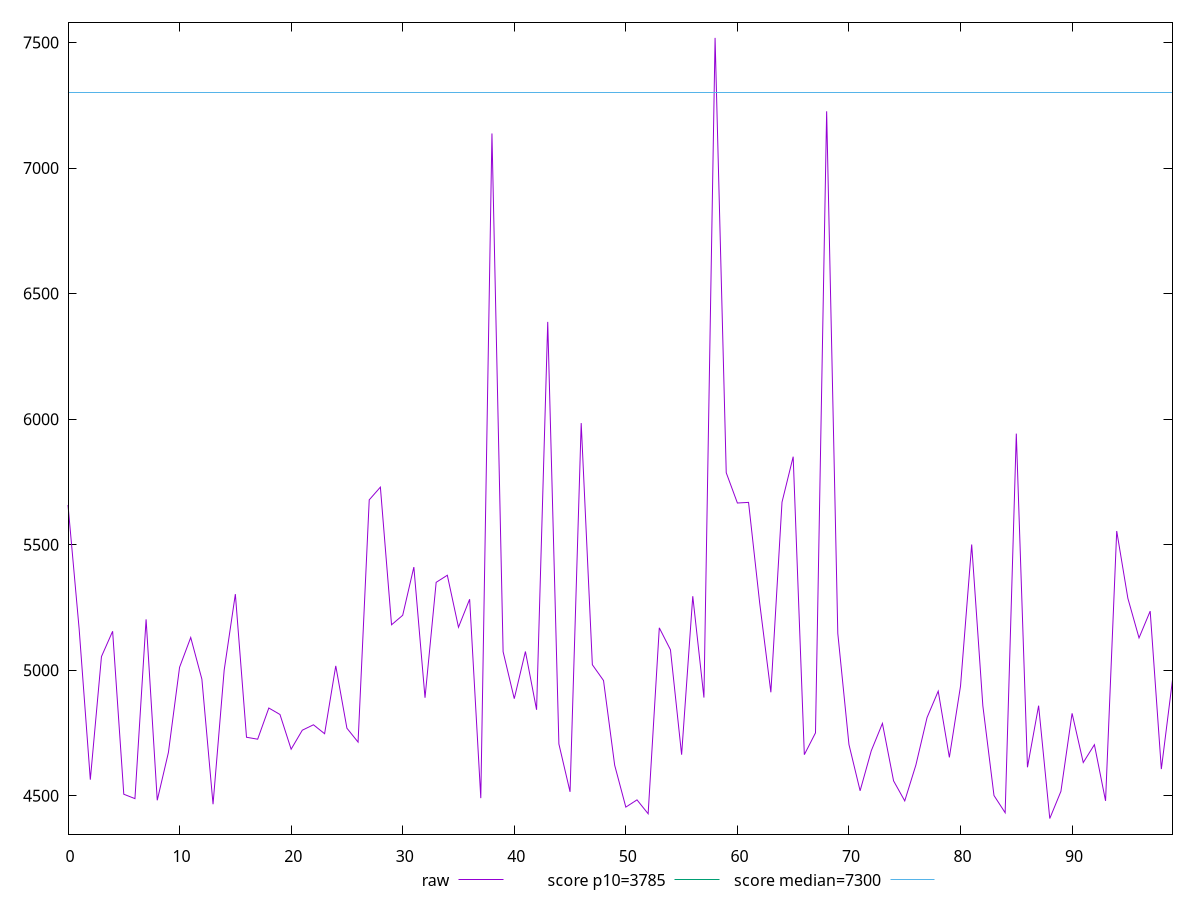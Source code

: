 reset

$raw <<EOF
0 5658.189
1 5163.762
2 4564.102000000001
3 5054.379
4 5155.165
5 4506.0914999999995
6 4488.592
7 5202.545
8 4482.0175
9 4672.557999999999
10 5011.595
11 5130.383999999999
12 4964.3505000000005
13 4466.361999999999
14 5000.743
15 5303.1035
16 4733.0195
17 4725.282500000001
18 4849.471
19 4823.637499999999
20 4685.4255
21 4761.067
22 4782.671
23 4747.0830000000005
24 5017.3544999999995
25 4768.985000000001
26 4713.7029999999995
27 5678.549
28 5729.233
29 5180.995999999999
30 5218.8125
31 5410.796999999999
32 4890.438
33 5350.1709999999985
34 5378.2705000000005
35 5171.106
36 5282.6845
37 4490.475
38 7137.6855
39 5073.7445
40 4886.657
41 5074.562
42 4842.458999999999
43 6387.279500000001
44 4706.252
45 4515.651
46 5984.208999999999
47 5021.839
48 4958.9975
49 4621.657999999999
50 4454.8145
51 4483.629999999999
52 4428.346
53 5168.8305
54 5081.446
55 4663.4595
56 5294.737500000001
57 4890.993
58 7518.386
59 5786.553
60 5665.974
61 5668.433500000001
62 5266.923
63 4912.063
64 5669.556
65 5850.487000000001
66 4663.65
67 4750.448000000001
68 7226.026000000001
69 5146.3730000000005
70 4704.08
71 4519.7765
72 4679.147999999999
73 4788.1630000000005
74 4559.244000000001
75 4479.556
76 4622.543
77 4811.481
78 4916.659000000001
79 4652.936
80 4936.8315
81 5500.583
82 4858.684499999999
83 4500.9825
84 4432.42595
85 5942.418
86 4613.4580000000005
87 4858.798
88 4409.348
89 4517.749
90 4828.299999999999
91 4632.343999999999
92 4703.43
93 4479.659
94 5554.4275
95 5286.3395
96 5128.6925
97 5235.351000000001
98 4606.211499999999
99 4961.271
EOF

set key outside below
set xrange [0:99]
set yrange [4347.16724:7580.566760000001]
set trange [4347.16724:7580.566760000001]
set terminal svg size 640, 500 enhanced background rgb 'white'
set output "report_00013_2021-02-09T12-04-24.940Z/interactive/samples/pages+cached+noadtech+nomedia+nocss/raw/values.svg"

plot $raw title "raw" with line, \
     3785 title "score p10=3785", \
     7300 title "score median=7300"

reset
